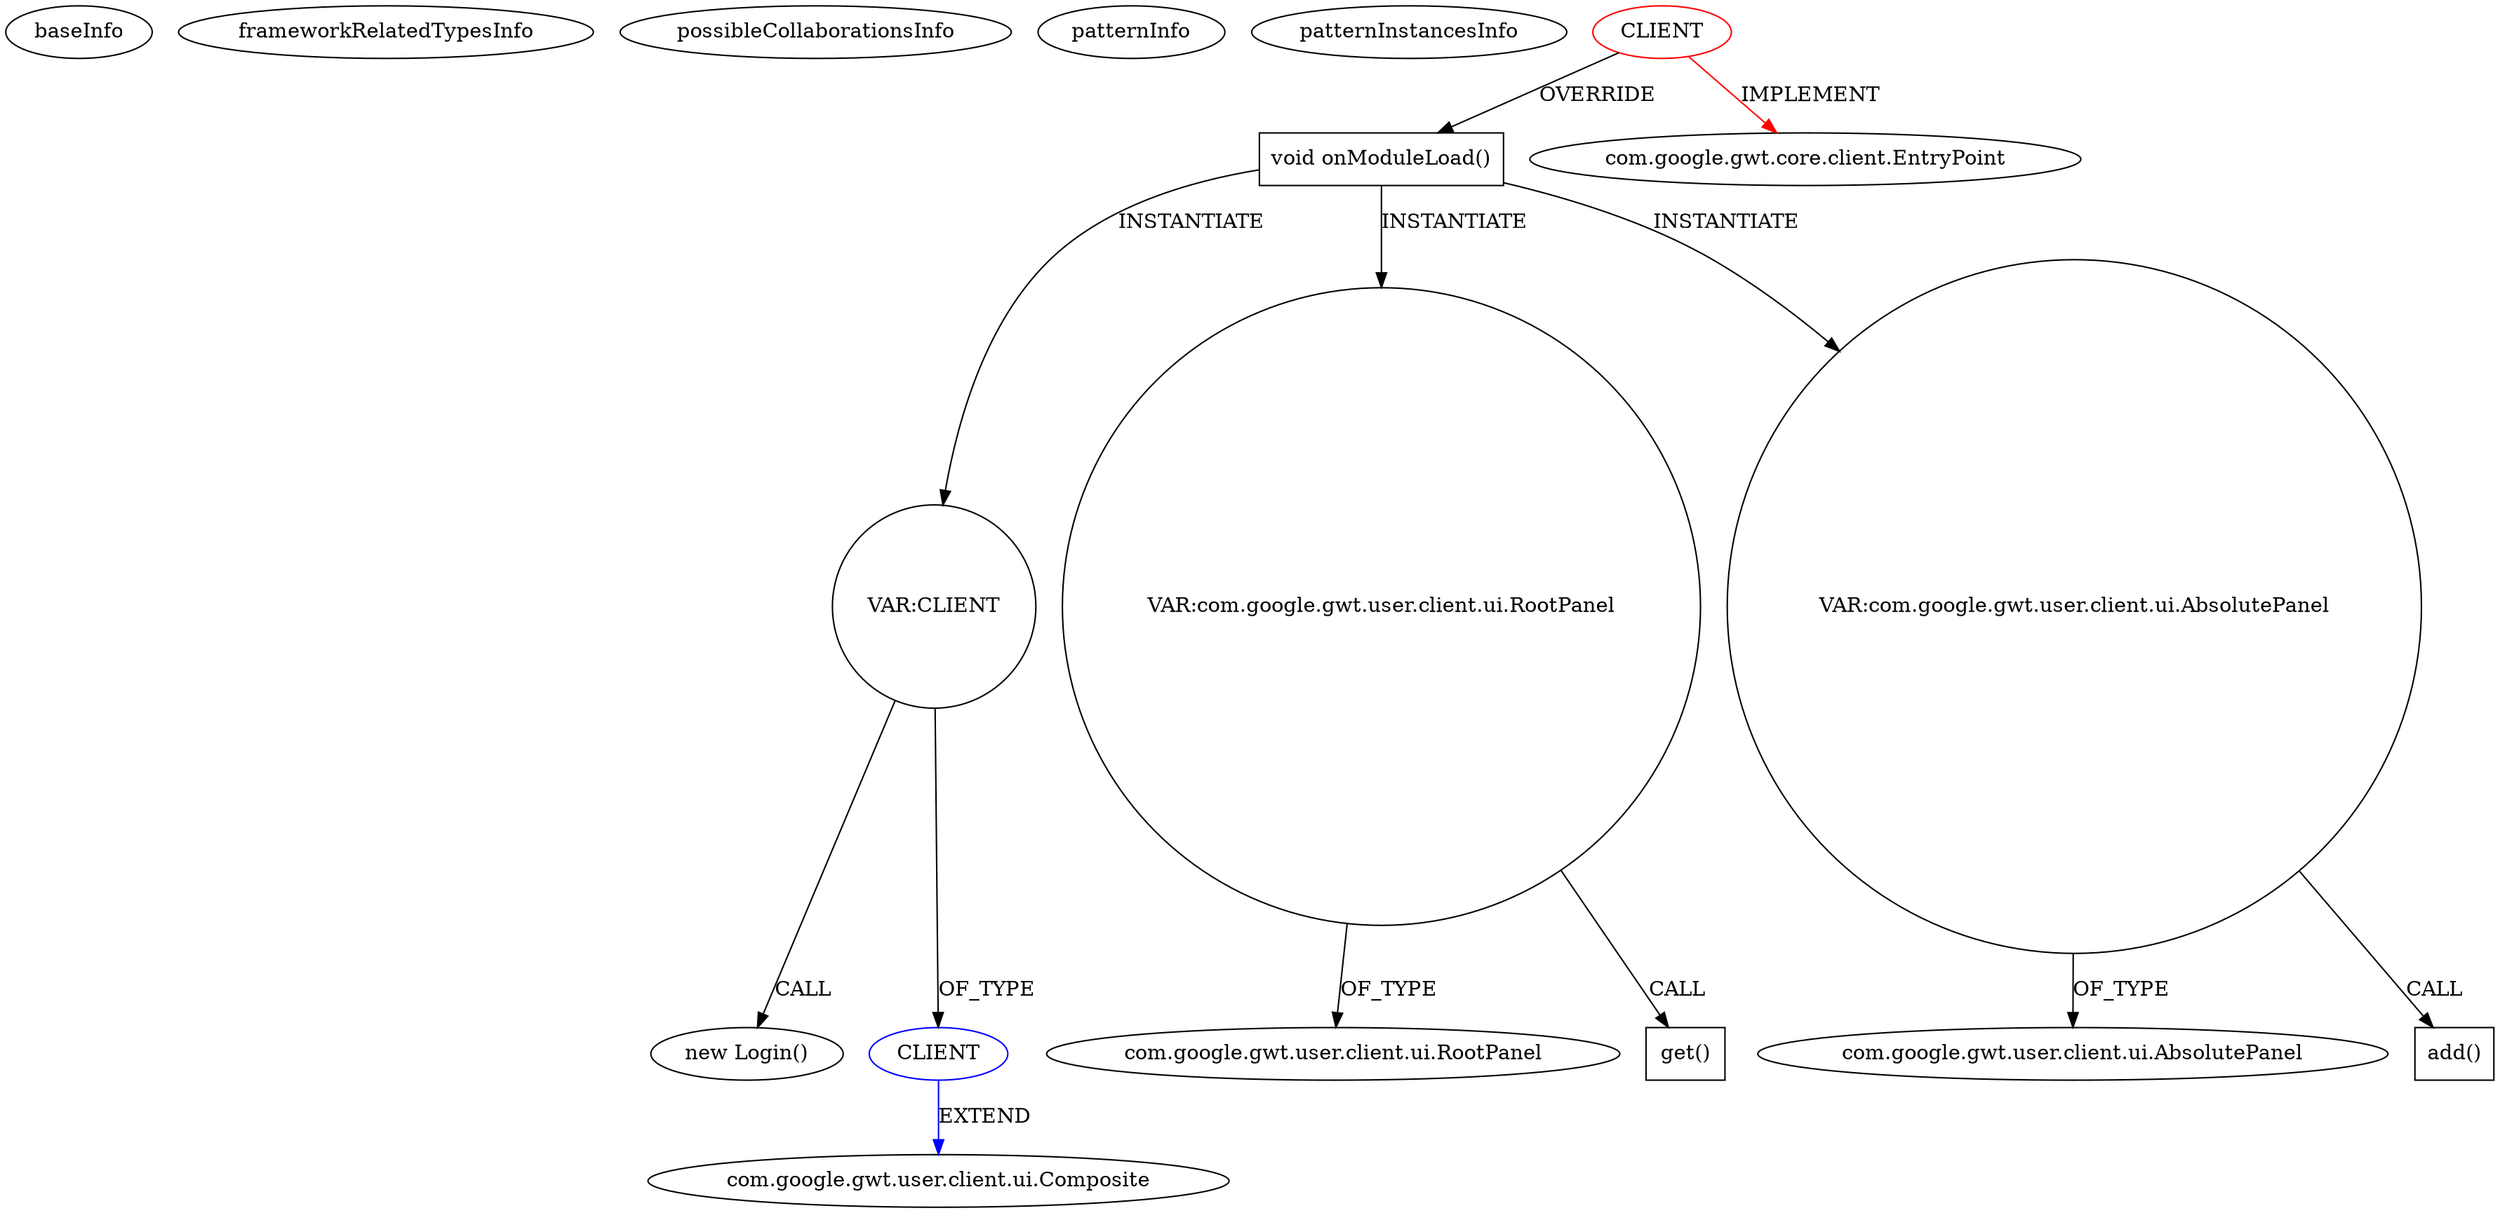 digraph {
baseInfo[graphId=1985,category="pattern",isAnonymous=false,possibleRelation=true]
frameworkRelatedTypesInfo[0="com.google.gwt.core.client.EntryPoint"]
possibleCollaborationsInfo[0="1985~INSTANTIATION-OVERRIDING_METHOD_DECLARATION-~com.google.gwt.core.client.EntryPoint ~com.google.gwt.user.client.ui.Composite ~false~false"]
patternInfo[frequency=2.0,patternRootClient=0]
patternInstancesInfo[0="svor-SimpleGWTProject~/svor-SimpleGWTProject/SimpleGWTProject-master/src/com/tutorialspoint/client/SimpleGWTProject.java~SimpleGWTProject~4528",1="bebenko-leksi~/bebenko-leksi/leksi-master/gwted/src/main/java/sk/portugal/leksi/editor/client/HelloWorld.java~HelloWorld~818"]
9[label="new Login()",vertexType="CONSTRUCTOR_CALL",isFrameworkType=false]
10[label="VAR:CLIENT",vertexType="VARIABLE_EXPRESION",isFrameworkType=false,shape=circle]
2[label="void onModuleLoad()",vertexType="OVERRIDING_METHOD_DECLARATION",isFrameworkType=false,shape=box]
0[label="CLIENT",vertexType="ROOT_CLIENT_CLASS_DECLARATION",isFrameworkType=false,color=red]
1[label="com.google.gwt.core.client.EntryPoint",vertexType="FRAMEWORK_INTERFACE_TYPE",isFrameworkType=false]
6[label="VAR:com.google.gwt.user.client.ui.RootPanel",vertexType="VARIABLE_EXPRESION",isFrameworkType=false,shape=circle]
8[label="com.google.gwt.user.client.ui.RootPanel",vertexType="FRAMEWORK_CLASS_TYPE",isFrameworkType=false]
7[label="get()",vertexType="INSIDE_CALL",isFrameworkType=false,shape=box]
3[label="VAR:com.google.gwt.user.client.ui.AbsolutePanel",vertexType="VARIABLE_EXPRESION",isFrameworkType=false,shape=circle]
5[label="com.google.gwt.user.client.ui.AbsolutePanel",vertexType="FRAMEWORK_CLASS_TYPE",isFrameworkType=false]
4[label="add()",vertexType="INSIDE_CALL",isFrameworkType=false,shape=box]
11[label="CLIENT",vertexType="REFERENCE_CLIENT_CLASS_DECLARATION",isFrameworkType=false,color=blue]
12[label="com.google.gwt.user.client.ui.Composite",vertexType="FRAMEWORK_CLASS_TYPE",isFrameworkType=false]
10->9[label="CALL"]
6->7[label="CALL"]
0->2[label="OVERRIDE"]
0->1[label="IMPLEMENT",color=red]
6->8[label="OF_TYPE"]
10->11[label="OF_TYPE"]
3->5[label="OF_TYPE"]
11->12[label="EXTEND",color=blue]
3->4[label="CALL"]
2->6[label="INSTANTIATE"]
2->10[label="INSTANTIATE"]
2->3[label="INSTANTIATE"]
}

